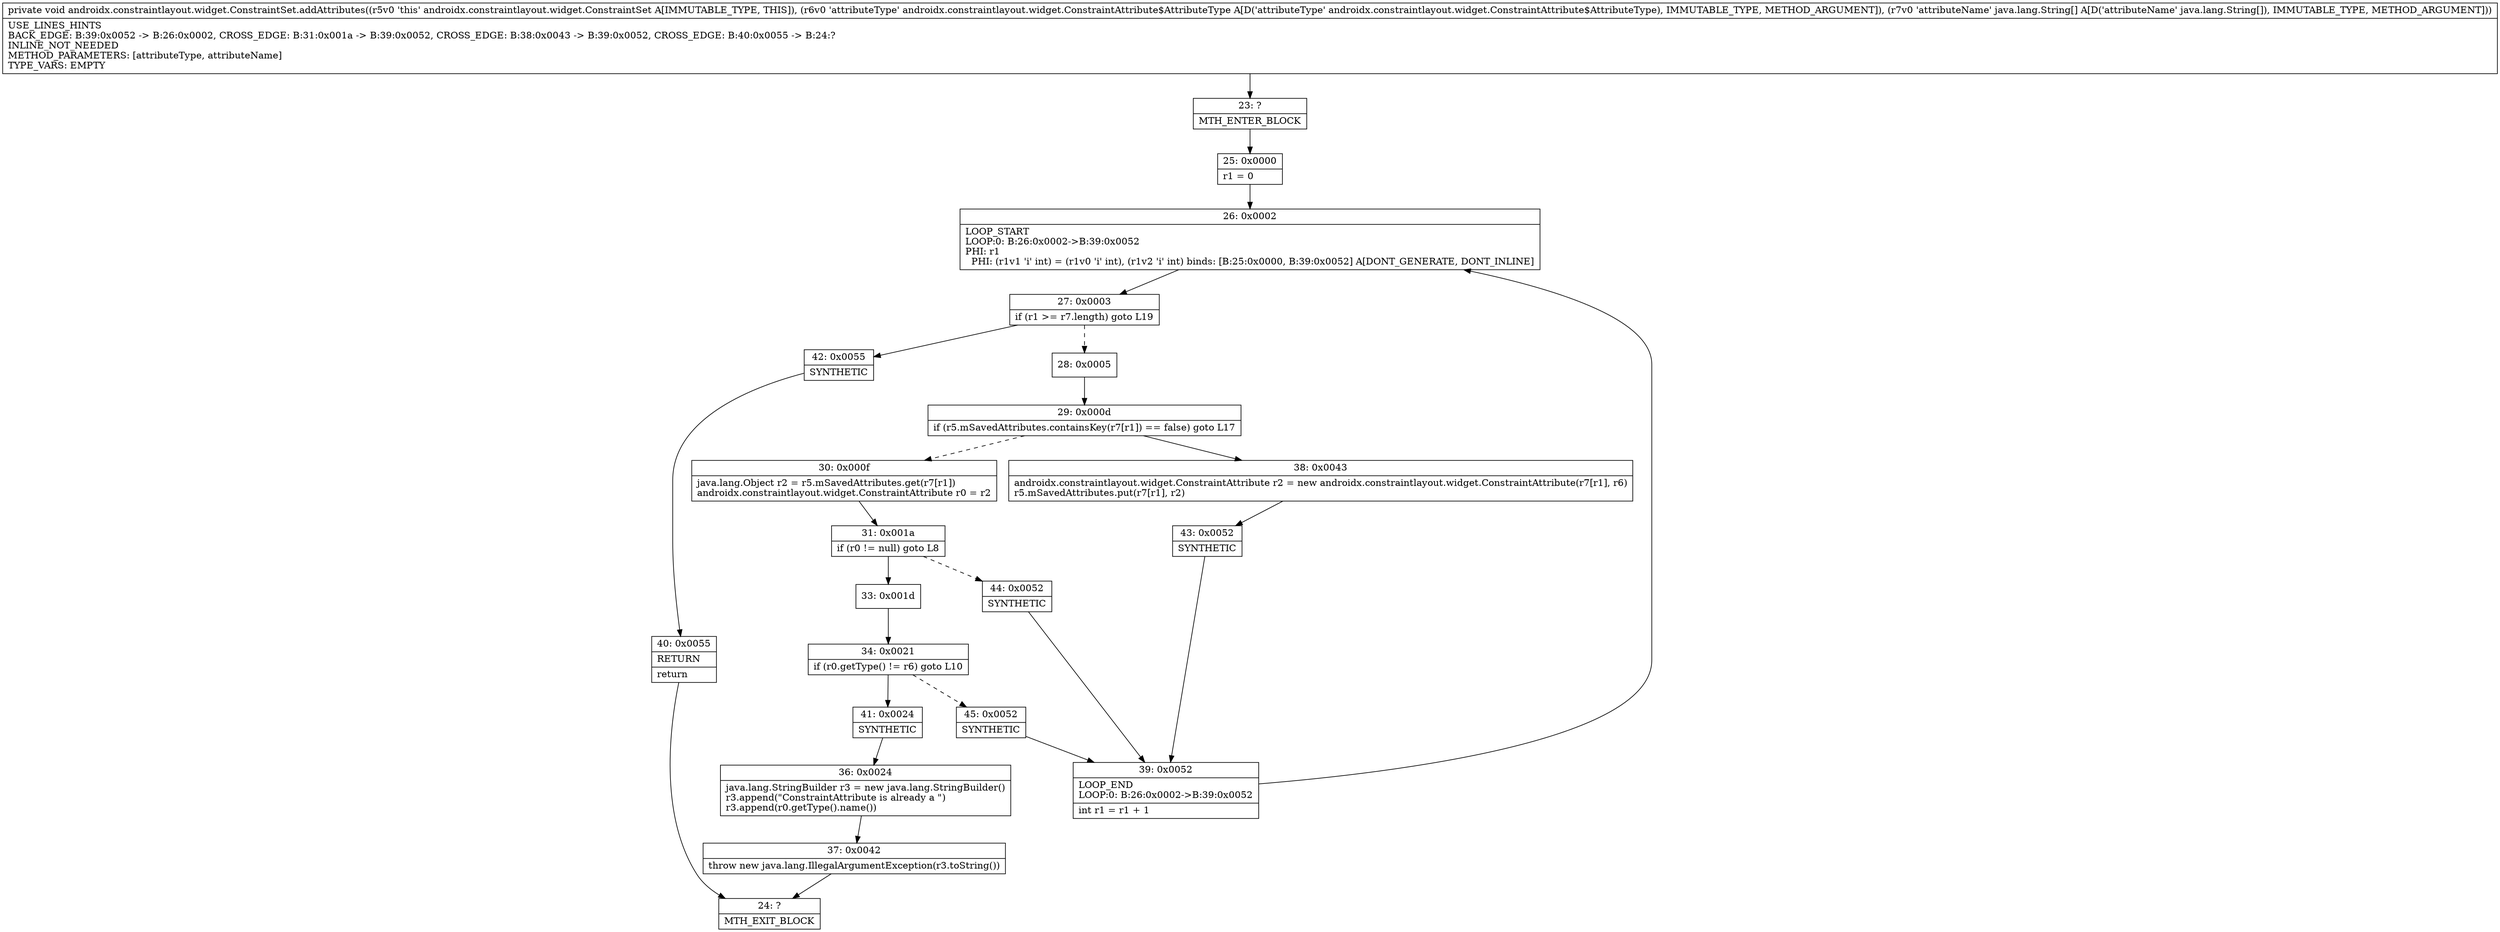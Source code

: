 digraph "CFG forandroidx.constraintlayout.widget.ConstraintSet.addAttributes(Landroidx\/constraintlayout\/widget\/ConstraintAttribute$AttributeType;[Ljava\/lang\/String;)V" {
Node_23 [shape=record,label="{23\:\ ?|MTH_ENTER_BLOCK\l}"];
Node_25 [shape=record,label="{25\:\ 0x0000|r1 = 0\l}"];
Node_26 [shape=record,label="{26\:\ 0x0002|LOOP_START\lLOOP:0: B:26:0x0002\-\>B:39:0x0052\lPHI: r1 \l  PHI: (r1v1 'i' int) = (r1v0 'i' int), (r1v2 'i' int) binds: [B:25:0x0000, B:39:0x0052] A[DONT_GENERATE, DONT_INLINE]\l}"];
Node_27 [shape=record,label="{27\:\ 0x0003|if (r1 \>= r7.length) goto L19\l}"];
Node_28 [shape=record,label="{28\:\ 0x0005}"];
Node_29 [shape=record,label="{29\:\ 0x000d|if (r5.mSavedAttributes.containsKey(r7[r1]) == false) goto L17\l}"];
Node_30 [shape=record,label="{30\:\ 0x000f|java.lang.Object r2 = r5.mSavedAttributes.get(r7[r1])\landroidx.constraintlayout.widget.ConstraintAttribute r0 = r2\l}"];
Node_31 [shape=record,label="{31\:\ 0x001a|if (r0 != null) goto L8\l}"];
Node_33 [shape=record,label="{33\:\ 0x001d}"];
Node_34 [shape=record,label="{34\:\ 0x0021|if (r0.getType() != r6) goto L10\l}"];
Node_41 [shape=record,label="{41\:\ 0x0024|SYNTHETIC\l}"];
Node_36 [shape=record,label="{36\:\ 0x0024|java.lang.StringBuilder r3 = new java.lang.StringBuilder()\lr3.append(\"ConstraintAttribute is already a \")\lr3.append(r0.getType().name())\l}"];
Node_37 [shape=record,label="{37\:\ 0x0042|throw new java.lang.IllegalArgumentException(r3.toString())\l}"];
Node_24 [shape=record,label="{24\:\ ?|MTH_EXIT_BLOCK\l}"];
Node_45 [shape=record,label="{45\:\ 0x0052|SYNTHETIC\l}"];
Node_39 [shape=record,label="{39\:\ 0x0052|LOOP_END\lLOOP:0: B:26:0x0002\-\>B:39:0x0052\l|int r1 = r1 + 1\l}"];
Node_44 [shape=record,label="{44\:\ 0x0052|SYNTHETIC\l}"];
Node_38 [shape=record,label="{38\:\ 0x0043|androidx.constraintlayout.widget.ConstraintAttribute r2 = new androidx.constraintlayout.widget.ConstraintAttribute(r7[r1], r6)\lr5.mSavedAttributes.put(r7[r1], r2)\l}"];
Node_43 [shape=record,label="{43\:\ 0x0052|SYNTHETIC\l}"];
Node_42 [shape=record,label="{42\:\ 0x0055|SYNTHETIC\l}"];
Node_40 [shape=record,label="{40\:\ 0x0055|RETURN\l|return\l}"];
MethodNode[shape=record,label="{private void androidx.constraintlayout.widget.ConstraintSet.addAttributes((r5v0 'this' androidx.constraintlayout.widget.ConstraintSet A[IMMUTABLE_TYPE, THIS]), (r6v0 'attributeType' androidx.constraintlayout.widget.ConstraintAttribute$AttributeType A[D('attributeType' androidx.constraintlayout.widget.ConstraintAttribute$AttributeType), IMMUTABLE_TYPE, METHOD_ARGUMENT]), (r7v0 'attributeName' java.lang.String[] A[D('attributeName' java.lang.String[]), IMMUTABLE_TYPE, METHOD_ARGUMENT]))  | USE_LINES_HINTS\lBACK_EDGE: B:39:0x0052 \-\> B:26:0x0002, CROSS_EDGE: B:31:0x001a \-\> B:39:0x0052, CROSS_EDGE: B:38:0x0043 \-\> B:39:0x0052, CROSS_EDGE: B:40:0x0055 \-\> B:24:?\lINLINE_NOT_NEEDED\lMETHOD_PARAMETERS: [attributeType, attributeName]\lTYPE_VARS: EMPTY\l}"];
MethodNode -> Node_23;Node_23 -> Node_25;
Node_25 -> Node_26;
Node_26 -> Node_27;
Node_27 -> Node_28[style=dashed];
Node_27 -> Node_42;
Node_28 -> Node_29;
Node_29 -> Node_30[style=dashed];
Node_29 -> Node_38;
Node_30 -> Node_31;
Node_31 -> Node_33;
Node_31 -> Node_44[style=dashed];
Node_33 -> Node_34;
Node_34 -> Node_41;
Node_34 -> Node_45[style=dashed];
Node_41 -> Node_36;
Node_36 -> Node_37;
Node_37 -> Node_24;
Node_45 -> Node_39;
Node_39 -> Node_26;
Node_44 -> Node_39;
Node_38 -> Node_43;
Node_43 -> Node_39;
Node_42 -> Node_40;
Node_40 -> Node_24;
}

